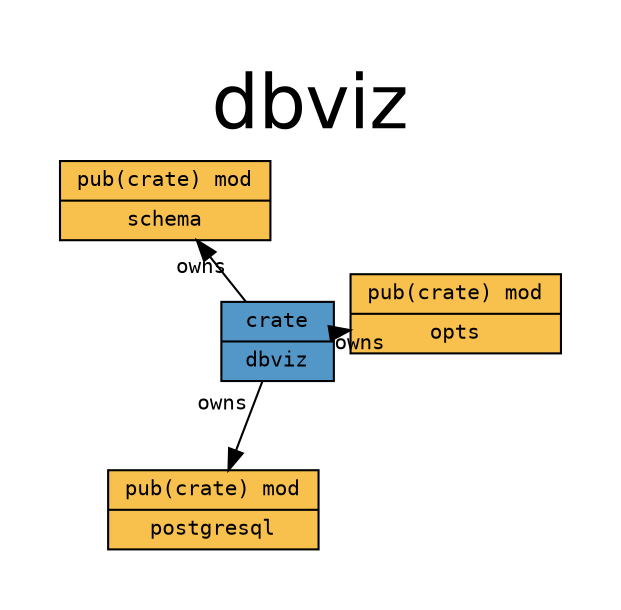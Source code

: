 digraph {

    graph [
        label="dbviz",
        labelloc=t,

        pad=0.4,

        // Consider rendering the graph using a different layout algorithm, such as:
        // [dot, neato, twopi, circo, fdp, sfdp]
        layout=neato,
        overlap=false,
        splines="line",
        rankdir=LR,

        fontname="Helvetica", 
        fontsize="36",
    ];

    node [
        fontname="monospace",
        fontsize="10",
        shape="record",
        style="filled",
    ];

    edge [
        fontname="monospace",
        fontsize="10",
    ];

    "dbviz" [label="crate|dbviz", fillcolor="#5397c8"]; // "crate" node
    "dbviz::opts" [label="pub(crate) mod|opts", fillcolor="#f8c04c"]; // "mod" node
    "dbviz::postgresql" [label="pub(crate) mod|postgresql", fillcolor="#f8c04c"]; // "mod" node
    "dbviz::schema" [label="pub(crate) mod|schema", fillcolor="#f8c04c"]; // "mod" node

    "dbviz" -> "dbviz::opts" [label="owns", color="#000000", style="solid"] [constraint=true]; // "owns" edge
    "dbviz" -> "dbviz::postgresql" [label="owns", color="#000000", style="solid"] [constraint=true]; // "owns" edge
    "dbviz" -> "dbviz::schema" [label="owns", color="#000000", style="solid"] [constraint=true]; // "owns" edge

}
